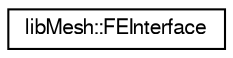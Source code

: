 digraph "Graphical Class Hierarchy"
{
  edge [fontname="FreeSans",fontsize="10",labelfontname="FreeSans",labelfontsize="10"];
  node [fontname="FreeSans",fontsize="10",shape=record];
  rankdir="LR";
  Node1 [label="libMesh::FEInterface",height=0.2,width=0.4,color="black", fillcolor="white", style="filled",URL="$classlibMesh_1_1FEInterface.html"];
}
